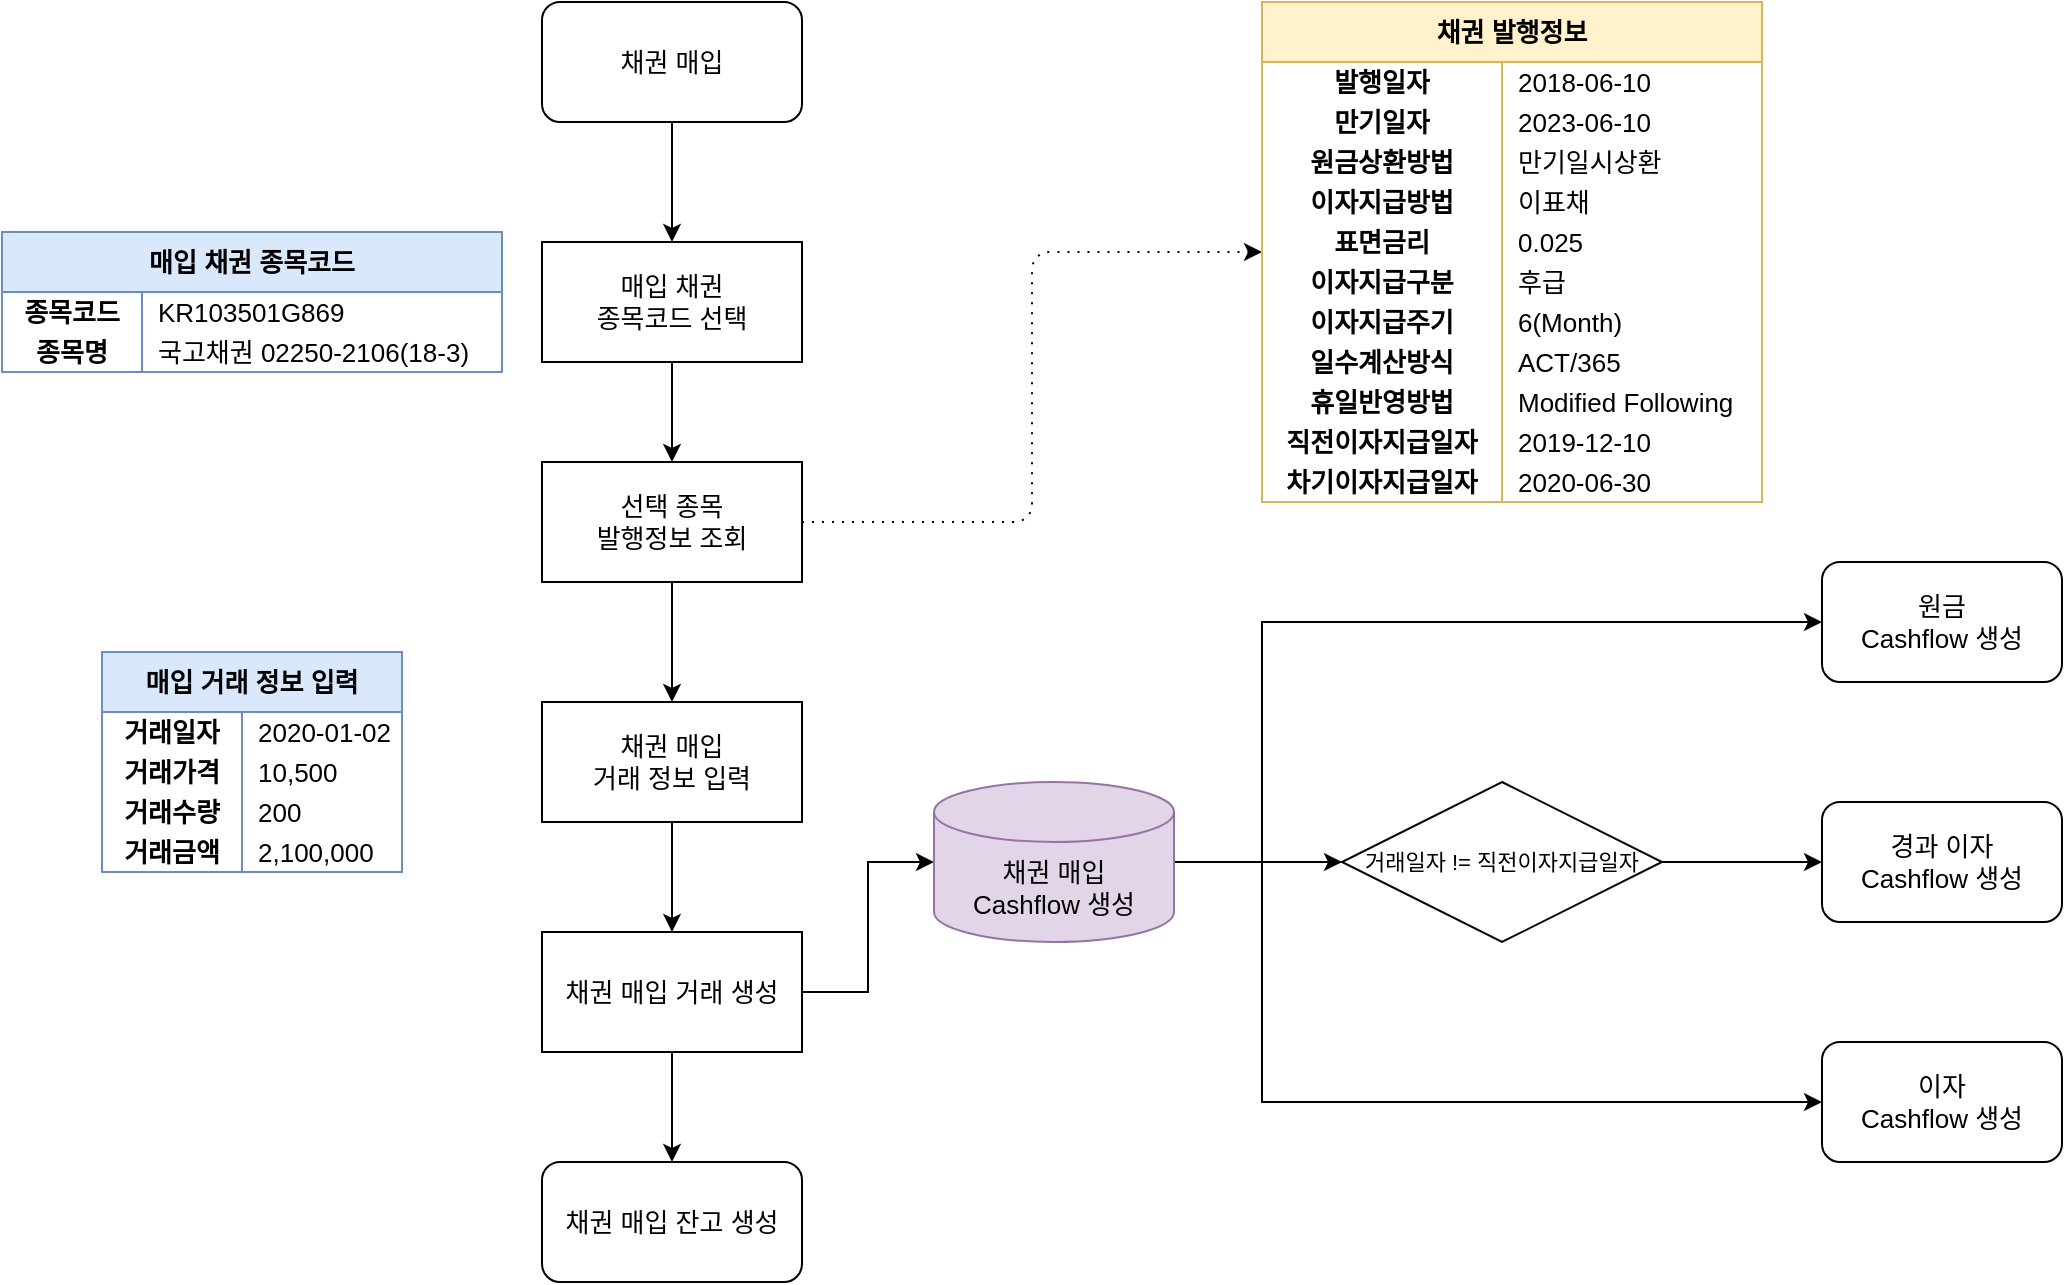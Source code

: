 <mxfile version="14.0.4" type="github"><diagram id="C5RBs43oDa-KdzZeNtuy" name="Page-1"><mxGraphModel dx="2529" dy="745" grid="1" gridSize="10" guides="1" tooltips="1" connect="1" arrows="1" fold="1" page="1" pageScale="1" pageWidth="1169" pageHeight="827" math="0" shadow="0"><root><mxCell id="WIyWlLk6GJQsqaUBKTNV-0"/><mxCell id="WIyWlLk6GJQsqaUBKTNV-1" parent="WIyWlLk6GJQsqaUBKTNV-0"/><mxCell id="C4_sqNWEf8UmzU_zfhF8-16" value="" style="edgeStyle=orthogonalEdgeStyle;rounded=0;orthogonalLoop=1;jettySize=auto;html=1;fontSize=13;" parent="WIyWlLk6GJQsqaUBKTNV-1" source="C4_sqNWEf8UmzU_zfhF8-0" target="C4_sqNWEf8UmzU_zfhF8-2" edge="1"><mxGeometry relative="1" as="geometry"/></mxCell><mxCell id="C4_sqNWEf8UmzU_zfhF8-0" value="채권 매입" style="rounded=1;whiteSpace=wrap;html=1;fontSize=13;" parent="WIyWlLk6GJQsqaUBKTNV-1" vertex="1"><mxGeometry x="-840" y="50" width="130" height="60" as="geometry"/></mxCell><mxCell id="C4_sqNWEf8UmzU_zfhF8-17" value="" style="edgeStyle=orthogonalEdgeStyle;rounded=0;orthogonalLoop=1;jettySize=auto;html=1;fontSize=13;" parent="WIyWlLk6GJQsqaUBKTNV-1" source="C4_sqNWEf8UmzU_zfhF8-2" target="C4_sqNWEf8UmzU_zfhF8-4" edge="1"><mxGeometry relative="1" as="geometry"/></mxCell><mxCell id="C4_sqNWEf8UmzU_zfhF8-2" value="매입 채권&lt;br style=&quot;font-size: 13px;&quot;&gt;종목코드 선택" style="rounded=0;whiteSpace=wrap;html=1;fontSize=13;" parent="WIyWlLk6GJQsqaUBKTNV-1" vertex="1"><mxGeometry x="-840" y="170" width="130" height="60" as="geometry"/></mxCell><mxCell id="C4_sqNWEf8UmzU_zfhF8-18" value="" style="edgeStyle=orthogonalEdgeStyle;rounded=0;orthogonalLoop=1;jettySize=auto;html=1;fontSize=13;" parent="WIyWlLk6GJQsqaUBKTNV-1" source="C4_sqNWEf8UmzU_zfhF8-4" target="C4_sqNWEf8UmzU_zfhF8-5" edge="1"><mxGeometry relative="1" as="geometry"/></mxCell><mxCell id="GI7oLYzXXmsz-28WgZPg-51" style="edgeStyle=orthogonalEdgeStyle;rounded=1;orthogonalLoop=1;jettySize=auto;html=1;fontSize=11;dashed=1;dashPattern=1 4;" edge="1" parent="WIyWlLk6GJQsqaUBKTNV-1" source="C4_sqNWEf8UmzU_zfhF8-4" target="C4_sqNWEf8UmzU_zfhF8-46"><mxGeometry relative="1" as="geometry"/></mxCell><mxCell id="C4_sqNWEf8UmzU_zfhF8-4" value="선택 종목&lt;br style=&quot;font-size: 13px;&quot;&gt;발행정보 조회" style="rounded=0;whiteSpace=wrap;html=1;fontSize=13;" parent="WIyWlLk6GJQsqaUBKTNV-1" vertex="1"><mxGeometry x="-840" y="280" width="130" height="60" as="geometry"/></mxCell><mxCell id="C4_sqNWEf8UmzU_zfhF8-19" value="" style="edgeStyle=orthogonalEdgeStyle;rounded=0;orthogonalLoop=1;jettySize=auto;html=1;fontSize=13;" parent="WIyWlLk6GJQsqaUBKTNV-1" source="C4_sqNWEf8UmzU_zfhF8-5" target="C4_sqNWEf8UmzU_zfhF8-6" edge="1"><mxGeometry relative="1" as="geometry"/></mxCell><mxCell id="C4_sqNWEf8UmzU_zfhF8-5" value="채권 매입&lt;br style=&quot;font-size: 13px;&quot;&gt;거래 정보 입력" style="rounded=0;whiteSpace=wrap;html=1;fontSize=13;" parent="WIyWlLk6GJQsqaUBKTNV-1" vertex="1"><mxGeometry x="-840" y="400" width="130" height="60" as="geometry"/></mxCell><mxCell id="C4_sqNWEf8UmzU_zfhF8-20" value="" style="edgeStyle=orthogonalEdgeStyle;rounded=0;orthogonalLoop=1;jettySize=auto;html=1;fontSize=13;" parent="WIyWlLk6GJQsqaUBKTNV-1" source="C4_sqNWEf8UmzU_zfhF8-6" target="C4_sqNWEf8UmzU_zfhF8-7" edge="1"><mxGeometry relative="1" as="geometry"/></mxCell><mxCell id="C4_sqNWEf8UmzU_zfhF8-21" value="" style="edgeStyle=orthogonalEdgeStyle;rounded=0;orthogonalLoop=1;jettySize=auto;html=1;fontSize=13;" parent="WIyWlLk6GJQsqaUBKTNV-1" source="C4_sqNWEf8UmzU_zfhF8-6" target="C4_sqNWEf8UmzU_zfhF8-8" edge="1"><mxGeometry relative="1" as="geometry"/></mxCell><mxCell id="C4_sqNWEf8UmzU_zfhF8-6" value="채권 매입 거래 생성" style="rounded=0;whiteSpace=wrap;html=1;fontSize=13;" parent="WIyWlLk6GJQsqaUBKTNV-1" vertex="1"><mxGeometry x="-840" y="515" width="130" height="60" as="geometry"/></mxCell><mxCell id="C4_sqNWEf8UmzU_zfhF8-7" value="채권 매입 잔고 생성" style="rounded=1;whiteSpace=wrap;html=1;fontSize=13;" parent="WIyWlLk6GJQsqaUBKTNV-1" vertex="1"><mxGeometry x="-840" y="630" width="130" height="60" as="geometry"/></mxCell><mxCell id="C4_sqNWEf8UmzU_zfhF8-22" value="" style="edgeStyle=orthogonalEdgeStyle;rounded=0;orthogonalLoop=1;jettySize=auto;html=1;fontSize=13;entryX=0;entryY=0.5;entryDx=0;entryDy=0;" parent="WIyWlLk6GJQsqaUBKTNV-1" target="C4_sqNWEf8UmzU_zfhF8-10" edge="1"><mxGeometry relative="1" as="geometry"><mxPoint x="-480" y="480" as="sourcePoint"/><Array as="points"><mxPoint x="-480" y="360"/></Array></mxGeometry></mxCell><mxCell id="C4_sqNWEf8UmzU_zfhF8-24" value="" style="edgeStyle=orthogonalEdgeStyle;rounded=0;orthogonalLoop=1;jettySize=auto;html=1;fontSize=13;" parent="WIyWlLk6GJQsqaUBKTNV-1" source="C4_sqNWEf8UmzU_zfhF8-8" target="C4_sqNWEf8UmzU_zfhF8-9" edge="1"><mxGeometry relative="1" as="geometry"/></mxCell><mxCell id="C4_sqNWEf8UmzU_zfhF8-25" style="edgeStyle=orthogonalEdgeStyle;rounded=0;orthogonalLoop=1;jettySize=auto;html=1;entryX=0;entryY=0.5;entryDx=0;entryDy=0;fontSize=13;" parent="WIyWlLk6GJQsqaUBKTNV-1" source="C4_sqNWEf8UmzU_zfhF8-8" target="C4_sqNWEf8UmzU_zfhF8-12" edge="1"><mxGeometry relative="1" as="geometry"><Array as="points"><mxPoint x="-480" y="480"/><mxPoint x="-480" y="600"/></Array></mxGeometry></mxCell><mxCell id="C4_sqNWEf8UmzU_zfhF8-8" value="채권 매입&lt;br style=&quot;font-size: 13px;&quot;&gt;Cashflow 생성" style="shape=cylinder3;whiteSpace=wrap;html=1;boundedLbl=1;backgroundOutline=1;size=15;fillColor=#e1d5e7;strokeColor=#9673a6;fontSize=13;" parent="WIyWlLk6GJQsqaUBKTNV-1" vertex="1"><mxGeometry x="-644" y="440" width="120" height="80" as="geometry"/></mxCell><mxCell id="C4_sqNWEf8UmzU_zfhF8-23" value="" style="edgeStyle=orthogonalEdgeStyle;rounded=0;orthogonalLoop=1;jettySize=auto;html=1;fontSize=13;" parent="WIyWlLk6GJQsqaUBKTNV-1" source="C4_sqNWEf8UmzU_zfhF8-9" target="C4_sqNWEf8UmzU_zfhF8-11" edge="1"><mxGeometry relative="1" as="geometry"/></mxCell><mxCell id="C4_sqNWEf8UmzU_zfhF8-9" value="거래일자 != 직전이자지급일자" style="rhombus;whiteSpace=wrap;html=1;fontSize=11;" parent="WIyWlLk6GJQsqaUBKTNV-1" vertex="1"><mxGeometry x="-440" y="440" width="160" height="80" as="geometry"/></mxCell><mxCell id="C4_sqNWEf8UmzU_zfhF8-10" value="원금&lt;br style=&quot;font-size: 13px;&quot;&gt;Cashflow 생성" style="rounded=1;whiteSpace=wrap;html=1;fontSize=13;" parent="WIyWlLk6GJQsqaUBKTNV-1" vertex="1"><mxGeometry x="-200" y="330" width="120" height="60" as="geometry"/></mxCell><mxCell id="C4_sqNWEf8UmzU_zfhF8-11" value="경과 이자&lt;br style=&quot;font-size: 13px;&quot;&gt;Cashflow 생성" style="rounded=1;whiteSpace=wrap;html=1;fontSize=13;" parent="WIyWlLk6GJQsqaUBKTNV-1" vertex="1"><mxGeometry x="-200" y="450" width="120" height="60" as="geometry"/></mxCell><mxCell id="C4_sqNWEf8UmzU_zfhF8-12" value="&lt;span style=&quot;font-size: 13px;&quot;&gt;이자&lt;/span&gt;&lt;br style=&quot;font-size: 13px;&quot;&gt;&lt;span style=&quot;font-size: 13px;&quot;&gt;Cashflow 생성&lt;/span&gt;" style="rounded=1;whiteSpace=wrap;html=1;fontSize=13;" parent="WIyWlLk6GJQsqaUBKTNV-1" vertex="1"><mxGeometry x="-200" y="570" width="120" height="60" as="geometry"/></mxCell><mxCell id="C4_sqNWEf8UmzU_zfhF8-29" value="매입 채권 종목코드" style="shape=table;html=1;whiteSpace=wrap;startSize=30;container=1;collapsible=0;childLayout=tableLayout;fixedRows=1;rowLines=0;fontStyle=1;align=center;fillColor=#dae8fc;fontSize=13;strokeColor=#6c8ebf;" parent="WIyWlLk6GJQsqaUBKTNV-1" vertex="1"><mxGeometry x="-1110" y="165" width="250" height="70" as="geometry"/></mxCell><mxCell id="C4_sqNWEf8UmzU_zfhF8-30" value="" style="shape=partialRectangle;html=1;whiteSpace=wrap;collapsible=0;dropTarget=0;pointerEvents=0;fillColor=none;top=0;left=0;bottom=1;right=0;points=[[0,0.5],[1,0.5]];portConstraint=eastwest;strokeColor=none;fontSize=13;" parent="C4_sqNWEf8UmzU_zfhF8-29" vertex="1"><mxGeometry y="30" width="250" height="20" as="geometry"/></mxCell><mxCell id="C4_sqNWEf8UmzU_zfhF8-31" value="&lt;b style=&quot;font-family: helvetica; font-size: 13px; text-align: left;&quot;&gt;종목코드&lt;/b&gt;" style="shape=partialRectangle;html=1;whiteSpace=wrap;connectable=0;fillColor=none;top=0;left=0;bottom=0;right=0;overflow=hidden;fontSize=13;" parent="C4_sqNWEf8UmzU_zfhF8-30" vertex="1"><mxGeometry width="70" height="20" as="geometry"/></mxCell><mxCell id="C4_sqNWEf8UmzU_zfhF8-32" value="&lt;span style=&quot;font-family: helvetica; font-size: 13px;&quot;&gt;KR103501G869&lt;/span&gt;" style="shape=partialRectangle;html=1;whiteSpace=wrap;connectable=0;fillColor=none;top=0;left=0;bottom=0;right=0;align=left;spacingLeft=6;overflow=hidden;fontSize=13;" parent="C4_sqNWEf8UmzU_zfhF8-30" vertex="1"><mxGeometry x="70" width="180" height="20" as="geometry"/></mxCell><mxCell id="C4_sqNWEf8UmzU_zfhF8-33" value="" style="shape=partialRectangle;html=1;whiteSpace=wrap;collapsible=0;dropTarget=0;pointerEvents=0;fillColor=none;top=0;left=0;bottom=0;right=0;points=[[0,0.5],[1,0.5]];portConstraint=eastwest;fontSize=13;" parent="C4_sqNWEf8UmzU_zfhF8-29" vertex="1"><mxGeometry y="50" width="250" height="20" as="geometry"/></mxCell><mxCell id="C4_sqNWEf8UmzU_zfhF8-34" value="&lt;b style=&quot;font-family: helvetica; font-size: 13px; text-align: left;&quot;&gt;종목명&lt;/b&gt;" style="shape=partialRectangle;html=1;whiteSpace=wrap;connectable=0;fillColor=none;top=0;left=0;bottom=0;right=0;overflow=hidden;fontSize=13;" parent="C4_sqNWEf8UmzU_zfhF8-33" vertex="1"><mxGeometry width="70" height="20" as="geometry"/></mxCell><mxCell id="C4_sqNWEf8UmzU_zfhF8-35" value="&lt;span style=&quot;font-family: helvetica; font-size: 13px;&quot;&gt;국고채권 02250-2106(18-3)&lt;/span&gt;" style="shape=partialRectangle;html=1;whiteSpace=wrap;connectable=0;fillColor=none;top=0;left=0;bottom=0;right=0;align=left;spacingLeft=6;overflow=hidden;fontSize=13;" parent="C4_sqNWEf8UmzU_zfhF8-33" vertex="1"><mxGeometry x="70" width="180" height="20" as="geometry"/></mxCell><mxCell id="C4_sqNWEf8UmzU_zfhF8-39" value="매입 거래 정보 입력" style="shape=table;html=1;whiteSpace=wrap;startSize=30;container=1;collapsible=0;childLayout=tableLayout;fixedRows=1;rowLines=0;fontStyle=1;align=center;fillColor=#dae8fc;fontSize=13;strokeColor=#6c8ebf;" parent="WIyWlLk6GJQsqaUBKTNV-1" vertex="1"><mxGeometry x="-1060" y="375" width="150" height="110" as="geometry"/></mxCell><mxCell id="C4_sqNWEf8UmzU_zfhF8-40" value="" style="shape=partialRectangle;html=1;whiteSpace=wrap;collapsible=0;dropTarget=0;pointerEvents=0;fillColor=none;top=0;left=0;bottom=1;right=0;points=[[0,0.5],[1,0.5]];portConstraint=eastwest;strokeColor=none;fontSize=13;" parent="C4_sqNWEf8UmzU_zfhF8-39" vertex="1"><mxGeometry y="30" width="150" height="20" as="geometry"/></mxCell><mxCell id="C4_sqNWEf8UmzU_zfhF8-41" value="&lt;b style=&quot;font-family: helvetica; font-size: 13px; text-align: left;&quot;&gt;거래일자&lt;/b&gt;" style="shape=partialRectangle;html=1;whiteSpace=wrap;connectable=0;fillColor=none;top=0;left=0;bottom=0;right=0;overflow=hidden;fontSize=13;" parent="C4_sqNWEf8UmzU_zfhF8-40" vertex="1"><mxGeometry width="70" height="20" as="geometry"/></mxCell><mxCell id="C4_sqNWEf8UmzU_zfhF8-42" value="&lt;span style=&quot;font-family: helvetica; font-size: 13px;&quot;&gt;2020-01-02&lt;/span&gt;" style="shape=partialRectangle;html=1;whiteSpace=wrap;connectable=0;fillColor=none;top=0;left=0;bottom=0;right=0;align=left;spacingLeft=6;overflow=hidden;fontSize=13;" parent="C4_sqNWEf8UmzU_zfhF8-40" vertex="1"><mxGeometry x="70" width="80" height="20" as="geometry"/></mxCell><mxCell id="C4_sqNWEf8UmzU_zfhF8-43" value="" style="shape=partialRectangle;html=1;whiteSpace=wrap;collapsible=0;dropTarget=0;pointerEvents=0;fillColor=none;top=0;left=0;bottom=0;right=0;points=[[0,0.5],[1,0.5]];portConstraint=eastwest;fontSize=13;" parent="C4_sqNWEf8UmzU_zfhF8-39" vertex="1"><mxGeometry y="50" width="150" height="20" as="geometry"/></mxCell><mxCell id="C4_sqNWEf8UmzU_zfhF8-44" value="&lt;b style=&quot;font-family: helvetica; font-size: 13px; text-align: left;&quot;&gt;거래가격&lt;/b&gt;" style="shape=partialRectangle;html=1;whiteSpace=wrap;connectable=0;fillColor=none;top=0;left=0;bottom=0;right=0;overflow=hidden;fontSize=13;" parent="C4_sqNWEf8UmzU_zfhF8-43" vertex="1"><mxGeometry width="70" height="20" as="geometry"/></mxCell><mxCell id="C4_sqNWEf8UmzU_zfhF8-45" value="&lt;span style=&quot;font-family: helvetica; font-size: 13px;&quot;&gt;10,500&lt;/span&gt;" style="shape=partialRectangle;html=1;whiteSpace=wrap;connectable=0;fillColor=none;top=0;left=0;bottom=0;right=0;align=left;spacingLeft=6;overflow=hidden;fontSize=13;" parent="C4_sqNWEf8UmzU_zfhF8-43" vertex="1"><mxGeometry x="70" width="80" height="20" as="geometry"/></mxCell><mxCell id="GI7oLYzXXmsz-28WgZPg-0" value="" style="shape=partialRectangle;html=1;whiteSpace=wrap;collapsible=0;dropTarget=0;pointerEvents=0;fillColor=none;top=0;left=0;bottom=0;right=0;points=[[0,0.5],[1,0.5]];portConstraint=eastwest;fontSize=13;" vertex="1" parent="C4_sqNWEf8UmzU_zfhF8-39"><mxGeometry y="70" width="150" height="20" as="geometry"/></mxCell><mxCell id="GI7oLYzXXmsz-28WgZPg-1" value="&lt;b style=&quot;font-family: helvetica; font-size: 13px; text-align: left;&quot;&gt;거래수량&lt;/b&gt;" style="shape=partialRectangle;html=1;whiteSpace=wrap;connectable=0;fillColor=none;top=0;left=0;bottom=0;right=0;overflow=hidden;fontSize=13;" vertex="1" parent="GI7oLYzXXmsz-28WgZPg-0"><mxGeometry width="70" height="20" as="geometry"/></mxCell><mxCell id="GI7oLYzXXmsz-28WgZPg-2" value="&lt;span style=&quot;font-family: helvetica; font-size: 13px;&quot;&gt;200&lt;/span&gt;" style="shape=partialRectangle;html=1;whiteSpace=wrap;connectable=0;fillColor=none;top=0;left=0;bottom=0;right=0;align=left;spacingLeft=6;overflow=hidden;fontSize=13;" vertex="1" parent="GI7oLYzXXmsz-28WgZPg-0"><mxGeometry x="70" width="80" height="20" as="geometry"/></mxCell><mxCell id="GI7oLYzXXmsz-28WgZPg-3" value="" style="shape=partialRectangle;html=1;whiteSpace=wrap;collapsible=0;dropTarget=0;pointerEvents=0;fillColor=none;top=0;left=0;bottom=0;right=0;points=[[0,0.5],[1,0.5]];portConstraint=eastwest;fontSize=13;" vertex="1" parent="C4_sqNWEf8UmzU_zfhF8-39"><mxGeometry y="90" width="150" height="20" as="geometry"/></mxCell><mxCell id="GI7oLYzXXmsz-28WgZPg-4" value="&lt;b style=&quot;font-family: helvetica; font-size: 13px; text-align: left;&quot;&gt;거래금액&lt;/b&gt;" style="shape=partialRectangle;html=1;whiteSpace=wrap;connectable=0;fillColor=none;top=0;left=0;bottom=0;right=0;overflow=hidden;fontSize=13;" vertex="1" parent="GI7oLYzXXmsz-28WgZPg-3"><mxGeometry width="70" height="20" as="geometry"/></mxCell><mxCell id="GI7oLYzXXmsz-28WgZPg-5" value="&lt;span style=&quot;font-family: helvetica; font-size: 13px;&quot;&gt;2,100,000&lt;/span&gt;" style="shape=partialRectangle;html=1;whiteSpace=wrap;connectable=0;fillColor=none;top=0;left=0;bottom=0;right=0;align=left;spacingLeft=6;overflow=hidden;fontSize=13;" vertex="1" parent="GI7oLYzXXmsz-28WgZPg-3"><mxGeometry x="70" width="80" height="20" as="geometry"/></mxCell><mxCell id="C4_sqNWEf8UmzU_zfhF8-46" value="채권 발행정보" style="shape=table;html=1;whiteSpace=wrap;startSize=30;container=1;collapsible=0;childLayout=tableLayout;fixedRows=1;rowLines=0;fontStyle=1;align=center;fillColor=#fff2cc;fontSize=13;strokeColor=#d6b656;" parent="WIyWlLk6GJQsqaUBKTNV-1" vertex="1"><mxGeometry x="-480" y="50" width="250" height="250" as="geometry"/></mxCell><mxCell id="C4_sqNWEf8UmzU_zfhF8-47" value="" style="shape=partialRectangle;html=1;whiteSpace=wrap;collapsible=0;dropTarget=0;pointerEvents=0;fillColor=none;top=0;left=0;bottom=1;right=0;points=[[0,0.5],[1,0.5]];portConstraint=eastwest;strokeColor=none;fontSize=13;" parent="C4_sqNWEf8UmzU_zfhF8-46" vertex="1"><mxGeometry y="30" width="250" height="20" as="geometry"/></mxCell><mxCell id="C4_sqNWEf8UmzU_zfhF8-48" value="&lt;div style=&quot;text-align: left; font-size: 13px;&quot;&gt;&lt;span style=&quot;font-size: 13px;&quot;&gt;&lt;font face=&quot;helvetica&quot; style=&quot;font-size: 13px;&quot;&gt;&lt;b style=&quot;font-size: 13px;&quot;&gt;발행일자&lt;/b&gt;&lt;/font&gt;&lt;/span&gt;&lt;/div&gt;" style="shape=partialRectangle;html=1;whiteSpace=wrap;connectable=0;fillColor=none;top=0;left=0;bottom=0;right=0;overflow=hidden;fontSize=13;" parent="C4_sqNWEf8UmzU_zfhF8-47" vertex="1"><mxGeometry width="120" height="20" as="geometry"/></mxCell><mxCell id="C4_sqNWEf8UmzU_zfhF8-49" value="&lt;font face=&quot;helvetica&quot; style=&quot;font-size: 13px;&quot;&gt;&lt;span style=&quot;font-size: 13px;&quot;&gt;2018-06-10&lt;/span&gt;&lt;/font&gt;" style="shape=partialRectangle;html=1;whiteSpace=wrap;connectable=0;fillColor=none;top=0;left=0;bottom=0;right=0;align=left;spacingLeft=6;overflow=hidden;fontSize=13;" parent="C4_sqNWEf8UmzU_zfhF8-47" vertex="1"><mxGeometry x="120" width="130" height="20" as="geometry"/></mxCell><mxCell id="C4_sqNWEf8UmzU_zfhF8-50" value="" style="shape=partialRectangle;html=1;whiteSpace=wrap;collapsible=0;dropTarget=0;pointerEvents=0;fillColor=none;top=0;left=0;bottom=0;right=0;points=[[0,0.5],[1,0.5]];portConstraint=eastwest;fontSize=13;" parent="C4_sqNWEf8UmzU_zfhF8-46" vertex="1"><mxGeometry y="50" width="250" height="20" as="geometry"/></mxCell><mxCell id="C4_sqNWEf8UmzU_zfhF8-51" value="&lt;div style=&quot;text-align: left; font-size: 13px;&quot;&gt;&lt;span style=&quot;font-size: 13px;&quot;&gt;&lt;font face=&quot;helvetica&quot; style=&quot;font-size: 13px;&quot;&gt;&lt;b style=&quot;font-size: 13px;&quot;&gt;만기일자&lt;/b&gt;&lt;/font&gt;&lt;/span&gt;&lt;/div&gt;" style="shape=partialRectangle;html=1;whiteSpace=wrap;connectable=0;fillColor=none;top=0;left=0;bottom=0;right=0;overflow=hidden;fontSize=13;" parent="C4_sqNWEf8UmzU_zfhF8-50" vertex="1"><mxGeometry width="120" height="20" as="geometry"/></mxCell><mxCell id="C4_sqNWEf8UmzU_zfhF8-52" value="&lt;font face=&quot;helvetica&quot; style=&quot;font-size: 13px;&quot;&gt;&lt;span style=&quot;font-size: 13px;&quot;&gt;2023-06-10&lt;/span&gt;&lt;/font&gt;" style="shape=partialRectangle;html=1;whiteSpace=wrap;connectable=0;fillColor=none;top=0;left=0;bottom=0;right=0;align=left;spacingLeft=6;overflow=hidden;fontSize=13;" parent="C4_sqNWEf8UmzU_zfhF8-50" vertex="1"><mxGeometry x="120" width="130" height="20" as="geometry"/></mxCell><mxCell id="C4_sqNWEf8UmzU_zfhF8-55" value="" style="shape=partialRectangle;html=1;whiteSpace=wrap;collapsible=0;dropTarget=0;pointerEvents=0;fillColor=none;top=0;left=0;bottom=0;right=0;points=[[0,0.5],[1,0.5]];portConstraint=eastwest;fontSize=13;" parent="C4_sqNWEf8UmzU_zfhF8-46" vertex="1"><mxGeometry y="70" width="250" height="20" as="geometry"/></mxCell><mxCell id="C4_sqNWEf8UmzU_zfhF8-56" value="&lt;div style=&quot;text-align: left; font-size: 13px;&quot;&gt;&lt;font face=&quot;helvetica&quot; style=&quot;font-size: 13px;&quot;&gt;&lt;span style=&quot;font-size: 13px;&quot;&gt;&lt;b style=&quot;font-size: 13px;&quot;&gt;원금상환방법&lt;/b&gt;&lt;/span&gt;&lt;/font&gt;&lt;br style=&quot;font-size: 13px;&quot;&gt;&lt;/div&gt;" style="shape=partialRectangle;html=1;whiteSpace=wrap;connectable=0;fillColor=none;top=0;left=0;bottom=0;right=0;overflow=hidden;fontSize=13;" parent="C4_sqNWEf8UmzU_zfhF8-55" vertex="1"><mxGeometry width="120" height="20" as="geometry"/></mxCell><mxCell id="C4_sqNWEf8UmzU_zfhF8-57" value="&lt;font face=&quot;helvetica&quot; style=&quot;font-size: 13px;&quot;&gt;&lt;span style=&quot;font-size: 13px;&quot;&gt;만기일시상환&lt;/span&gt;&lt;/font&gt;" style="shape=partialRectangle;html=1;whiteSpace=wrap;connectable=0;fillColor=none;top=0;left=0;bottom=0;right=0;align=left;spacingLeft=6;overflow=hidden;fontSize=13;" parent="C4_sqNWEf8UmzU_zfhF8-55" vertex="1"><mxGeometry x="120" width="130" height="20" as="geometry"/></mxCell><mxCell id="C4_sqNWEf8UmzU_zfhF8-58" value="" style="shape=partialRectangle;html=1;whiteSpace=wrap;collapsible=0;dropTarget=0;pointerEvents=0;fillColor=none;top=0;left=0;bottom=0;right=0;points=[[0,0.5],[1,0.5]];portConstraint=eastwest;fontSize=13;" parent="C4_sqNWEf8UmzU_zfhF8-46" vertex="1"><mxGeometry y="90" width="250" height="20" as="geometry"/></mxCell><mxCell id="C4_sqNWEf8UmzU_zfhF8-59" value="&lt;div style=&quot;text-align: left; font-size: 13px;&quot;&gt;&lt;span style=&quot;font-size: 13px;&quot;&gt;&lt;font face=&quot;helvetica&quot; style=&quot;font-size: 13px;&quot;&gt;&lt;b style=&quot;font-size: 13px;&quot;&gt;이자지급방법&lt;/b&gt;&lt;/font&gt;&lt;/span&gt;&lt;/div&gt;" style="shape=partialRectangle;html=1;whiteSpace=wrap;connectable=0;fillColor=none;top=0;left=0;bottom=0;right=0;overflow=hidden;fontSize=13;" parent="C4_sqNWEf8UmzU_zfhF8-58" vertex="1"><mxGeometry width="120" height="20" as="geometry"/></mxCell><mxCell id="C4_sqNWEf8UmzU_zfhF8-60" value="&lt;font face=&quot;helvetica&quot; style=&quot;font-size: 13px;&quot;&gt;&lt;span style=&quot;font-size: 13px;&quot;&gt;이표채&lt;/span&gt;&lt;/font&gt;" style="shape=partialRectangle;html=1;whiteSpace=wrap;connectable=0;fillColor=none;top=0;left=0;bottom=0;right=0;align=left;spacingLeft=6;overflow=hidden;fontSize=13;" parent="C4_sqNWEf8UmzU_zfhF8-58" vertex="1"><mxGeometry x="120" width="130" height="20" as="geometry"/></mxCell><mxCell id="C4_sqNWEf8UmzU_zfhF8-61" value="" style="shape=partialRectangle;html=1;whiteSpace=wrap;collapsible=0;dropTarget=0;pointerEvents=0;fillColor=none;top=0;left=0;bottom=0;right=0;points=[[0,0.5],[1,0.5]];portConstraint=eastwest;fontSize=13;" parent="C4_sqNWEf8UmzU_zfhF8-46" vertex="1"><mxGeometry y="110" width="250" height="20" as="geometry"/></mxCell><mxCell id="C4_sqNWEf8UmzU_zfhF8-62" value="&lt;div style=&quot;text-align: left; font-size: 13px;&quot;&gt;&lt;span style=&quot;font-size: 13px;&quot;&gt;&lt;font face=&quot;helvetica&quot; style=&quot;font-size: 13px;&quot;&gt;&lt;b style=&quot;font-size: 13px;&quot;&gt;표면금리&lt;/b&gt;&lt;/font&gt;&lt;/span&gt;&lt;/div&gt;" style="shape=partialRectangle;html=1;whiteSpace=wrap;connectable=0;fillColor=none;top=0;left=0;bottom=0;right=0;overflow=hidden;fontSize=13;" parent="C4_sqNWEf8UmzU_zfhF8-61" vertex="1"><mxGeometry width="120" height="20" as="geometry"/></mxCell><mxCell id="C4_sqNWEf8UmzU_zfhF8-63" value="&lt;font face=&quot;helvetica&quot; style=&quot;font-size: 13px;&quot;&gt;&lt;span style=&quot;font-size: 13px;&quot;&gt;0.025&lt;/span&gt;&lt;/font&gt;" style="shape=partialRectangle;html=1;whiteSpace=wrap;connectable=0;fillColor=none;top=0;left=0;bottom=0;right=0;align=left;spacingLeft=6;overflow=hidden;fontSize=13;" parent="C4_sqNWEf8UmzU_zfhF8-61" vertex="1"><mxGeometry x="120" width="130" height="20" as="geometry"/></mxCell><mxCell id="C4_sqNWEf8UmzU_zfhF8-64" value="" style="shape=partialRectangle;html=1;whiteSpace=wrap;collapsible=0;dropTarget=0;pointerEvents=0;fillColor=none;top=0;left=0;bottom=0;right=0;points=[[0,0.5],[1,0.5]];portConstraint=eastwest;fontSize=13;" parent="C4_sqNWEf8UmzU_zfhF8-46" vertex="1"><mxGeometry y="130" width="250" height="20" as="geometry"/></mxCell><mxCell id="C4_sqNWEf8UmzU_zfhF8-65" value="&lt;div style=&quot;text-align: left; font-size: 13px;&quot;&gt;&lt;span style=&quot;font-size: 13px;&quot;&gt;&lt;font face=&quot;helvetica&quot; style=&quot;font-size: 13px;&quot;&gt;&lt;b style=&quot;font-size: 13px;&quot;&gt;이자지급구분&lt;/b&gt;&lt;/font&gt;&lt;/span&gt;&lt;/div&gt;" style="shape=partialRectangle;html=1;whiteSpace=wrap;connectable=0;fillColor=none;top=0;left=0;bottom=0;right=0;overflow=hidden;fontSize=13;" parent="C4_sqNWEf8UmzU_zfhF8-64" vertex="1"><mxGeometry width="120" height="20" as="geometry"/></mxCell><mxCell id="C4_sqNWEf8UmzU_zfhF8-66" value="&lt;font face=&quot;helvetica&quot; style=&quot;font-size: 13px;&quot;&gt;&lt;span style=&quot;font-size: 13px;&quot;&gt;후급&lt;/span&gt;&lt;/font&gt;" style="shape=partialRectangle;html=1;whiteSpace=wrap;connectable=0;fillColor=none;top=0;left=0;bottom=0;right=0;align=left;spacingLeft=6;overflow=hidden;fontSize=13;" parent="C4_sqNWEf8UmzU_zfhF8-64" vertex="1"><mxGeometry x="120" width="130" height="20" as="geometry"/></mxCell><mxCell id="C4_sqNWEf8UmzU_zfhF8-67" value="" style="shape=partialRectangle;html=1;whiteSpace=wrap;collapsible=0;dropTarget=0;pointerEvents=0;fillColor=none;top=0;left=0;bottom=0;right=0;points=[[0,0.5],[1,0.5]];portConstraint=eastwest;fontSize=13;" parent="C4_sqNWEf8UmzU_zfhF8-46" vertex="1"><mxGeometry y="150" width="250" height="20" as="geometry"/></mxCell><mxCell id="C4_sqNWEf8UmzU_zfhF8-68" value="&lt;div style=&quot;text-align: left; font-size: 13px;&quot;&gt;&lt;span style=&quot;font-size: 13px;&quot;&gt;&lt;font face=&quot;helvetica&quot; style=&quot;font-size: 13px;&quot;&gt;&lt;b style=&quot;font-size: 13px;&quot;&gt;이자지급주기&lt;/b&gt;&lt;/font&gt;&lt;/span&gt;&lt;/div&gt;" style="shape=partialRectangle;html=1;whiteSpace=wrap;connectable=0;fillColor=none;top=0;left=0;bottom=0;right=0;overflow=hidden;fontSize=13;" parent="C4_sqNWEf8UmzU_zfhF8-67" vertex="1"><mxGeometry width="120" height="20" as="geometry"/></mxCell><mxCell id="C4_sqNWEf8UmzU_zfhF8-69" value="&lt;span style=&quot;font-family: helvetica; font-size: 13px;&quot;&gt;6(Month)&lt;/span&gt;" style="shape=partialRectangle;html=1;whiteSpace=wrap;connectable=0;fillColor=none;top=0;left=0;bottom=0;right=0;align=left;spacingLeft=6;overflow=hidden;fontSize=13;" parent="C4_sqNWEf8UmzU_zfhF8-67" vertex="1"><mxGeometry x="120" width="130" height="20" as="geometry"/></mxCell><mxCell id="GI7oLYzXXmsz-28WgZPg-6" value="" style="shape=partialRectangle;html=1;whiteSpace=wrap;collapsible=0;dropTarget=0;pointerEvents=0;fillColor=none;top=0;left=0;bottom=0;right=0;points=[[0,0.5],[1,0.5]];portConstraint=eastwest;fontSize=13;" vertex="1" parent="C4_sqNWEf8UmzU_zfhF8-46"><mxGeometry y="170" width="250" height="20" as="geometry"/></mxCell><mxCell id="GI7oLYzXXmsz-28WgZPg-7" value="&lt;div style=&quot;text-align: left&quot;&gt;&lt;font face=&quot;helvetica&quot;&gt;&lt;b&gt;일수계산방식&lt;/b&gt;&lt;/font&gt;&lt;br&gt;&lt;/div&gt;" style="shape=partialRectangle;html=1;whiteSpace=wrap;connectable=0;fillColor=none;top=0;left=0;bottom=0;right=0;overflow=hidden;fontSize=13;" vertex="1" parent="GI7oLYzXXmsz-28WgZPg-6"><mxGeometry width="120" height="20" as="geometry"/></mxCell><mxCell id="GI7oLYzXXmsz-28WgZPg-8" value="&lt;font face=&quot;helvetica&quot;&gt;ACT/365&lt;/font&gt;" style="shape=partialRectangle;html=1;whiteSpace=wrap;connectable=0;fillColor=none;top=0;left=0;bottom=0;right=0;align=left;spacingLeft=6;overflow=hidden;fontSize=13;" vertex="1" parent="GI7oLYzXXmsz-28WgZPg-6"><mxGeometry x="120" width="130" height="20" as="geometry"/></mxCell><mxCell id="GI7oLYzXXmsz-28WgZPg-12" value="" style="shape=partialRectangle;html=1;whiteSpace=wrap;collapsible=0;dropTarget=0;pointerEvents=0;fillColor=none;top=0;left=0;bottom=0;right=0;points=[[0,0.5],[1,0.5]];portConstraint=eastwest;fontSize=13;" vertex="1" parent="C4_sqNWEf8UmzU_zfhF8-46"><mxGeometry y="190" width="250" height="20" as="geometry"/></mxCell><mxCell id="GI7oLYzXXmsz-28WgZPg-13" value="&lt;div style=&quot;text-align: left&quot;&gt;&lt;font face=&quot;helvetica&quot;&gt;&lt;b&gt;휴일반영방법&lt;/b&gt;&lt;/font&gt;&lt;br&gt;&lt;/div&gt;" style="shape=partialRectangle;html=1;whiteSpace=wrap;connectable=0;fillColor=none;top=0;left=0;bottom=0;right=0;overflow=hidden;fontSize=13;" vertex="1" parent="GI7oLYzXXmsz-28WgZPg-12"><mxGeometry width="120" height="20" as="geometry"/></mxCell><mxCell id="GI7oLYzXXmsz-28WgZPg-14" value="&lt;font face=&quot;helvetica&quot;&gt;Modified Following&lt;/font&gt;" style="shape=partialRectangle;html=1;whiteSpace=wrap;connectable=0;fillColor=none;top=0;left=0;bottom=0;right=0;align=left;spacingLeft=6;overflow=hidden;fontSize=13;" vertex="1" parent="GI7oLYzXXmsz-28WgZPg-12"><mxGeometry x="120" width="130" height="20" as="geometry"/></mxCell><mxCell id="GI7oLYzXXmsz-28WgZPg-45" value="" style="shape=partialRectangle;html=1;whiteSpace=wrap;collapsible=0;dropTarget=0;pointerEvents=0;fillColor=none;top=0;left=0;bottom=0;right=0;points=[[0,0.5],[1,0.5]];portConstraint=eastwest;fontSize=13;" vertex="1" parent="C4_sqNWEf8UmzU_zfhF8-46"><mxGeometry y="210" width="250" height="20" as="geometry"/></mxCell><mxCell id="GI7oLYzXXmsz-28WgZPg-46" value="&lt;div style=&quot;text-align: left&quot;&gt;&lt;font face=&quot;helvetica&quot;&gt;&lt;b&gt;직전이자지급일자&lt;/b&gt;&lt;/font&gt;&lt;br&gt;&lt;/div&gt;" style="shape=partialRectangle;html=1;whiteSpace=wrap;connectable=0;fillColor=none;top=0;left=0;bottom=0;right=0;overflow=hidden;fontSize=13;" vertex="1" parent="GI7oLYzXXmsz-28WgZPg-45"><mxGeometry width="120" height="20" as="geometry"/></mxCell><mxCell id="GI7oLYzXXmsz-28WgZPg-47" value="&lt;font face=&quot;helvetica&quot;&gt;2019-12-10&lt;/font&gt;" style="shape=partialRectangle;html=1;whiteSpace=wrap;connectable=0;fillColor=none;top=0;left=0;bottom=0;right=0;align=left;spacingLeft=6;overflow=hidden;fontSize=13;" vertex="1" parent="GI7oLYzXXmsz-28WgZPg-45"><mxGeometry x="120" width="130" height="20" as="geometry"/></mxCell><mxCell id="GI7oLYzXXmsz-28WgZPg-48" value="" style="shape=partialRectangle;html=1;whiteSpace=wrap;collapsible=0;dropTarget=0;pointerEvents=0;fillColor=none;top=0;left=0;bottom=0;right=0;points=[[0,0.5],[1,0.5]];portConstraint=eastwest;fontSize=13;" vertex="1" parent="C4_sqNWEf8UmzU_zfhF8-46"><mxGeometry y="230" width="250" height="20" as="geometry"/></mxCell><mxCell id="GI7oLYzXXmsz-28WgZPg-49" value="&lt;div style=&quot;text-align: left&quot;&gt;&lt;font face=&quot;helvetica&quot;&gt;&lt;b&gt;차기이자지급일자&lt;/b&gt;&lt;/font&gt;&lt;br&gt;&lt;/div&gt;" style="shape=partialRectangle;html=1;whiteSpace=wrap;connectable=0;fillColor=none;top=0;left=0;bottom=0;right=0;overflow=hidden;fontSize=13;" vertex="1" parent="GI7oLYzXXmsz-28WgZPg-48"><mxGeometry width="120" height="20" as="geometry"/></mxCell><mxCell id="GI7oLYzXXmsz-28WgZPg-50" value="&lt;font face=&quot;helvetica&quot;&gt;2020-06-30&lt;/font&gt;" style="shape=partialRectangle;html=1;whiteSpace=wrap;connectable=0;fillColor=none;top=0;left=0;bottom=0;right=0;align=left;spacingLeft=6;overflow=hidden;fontSize=13;" vertex="1" parent="GI7oLYzXXmsz-28WgZPg-48"><mxGeometry x="120" width="130" height="20" as="geometry"/></mxCell></root></mxGraphModel></diagram></mxfile>